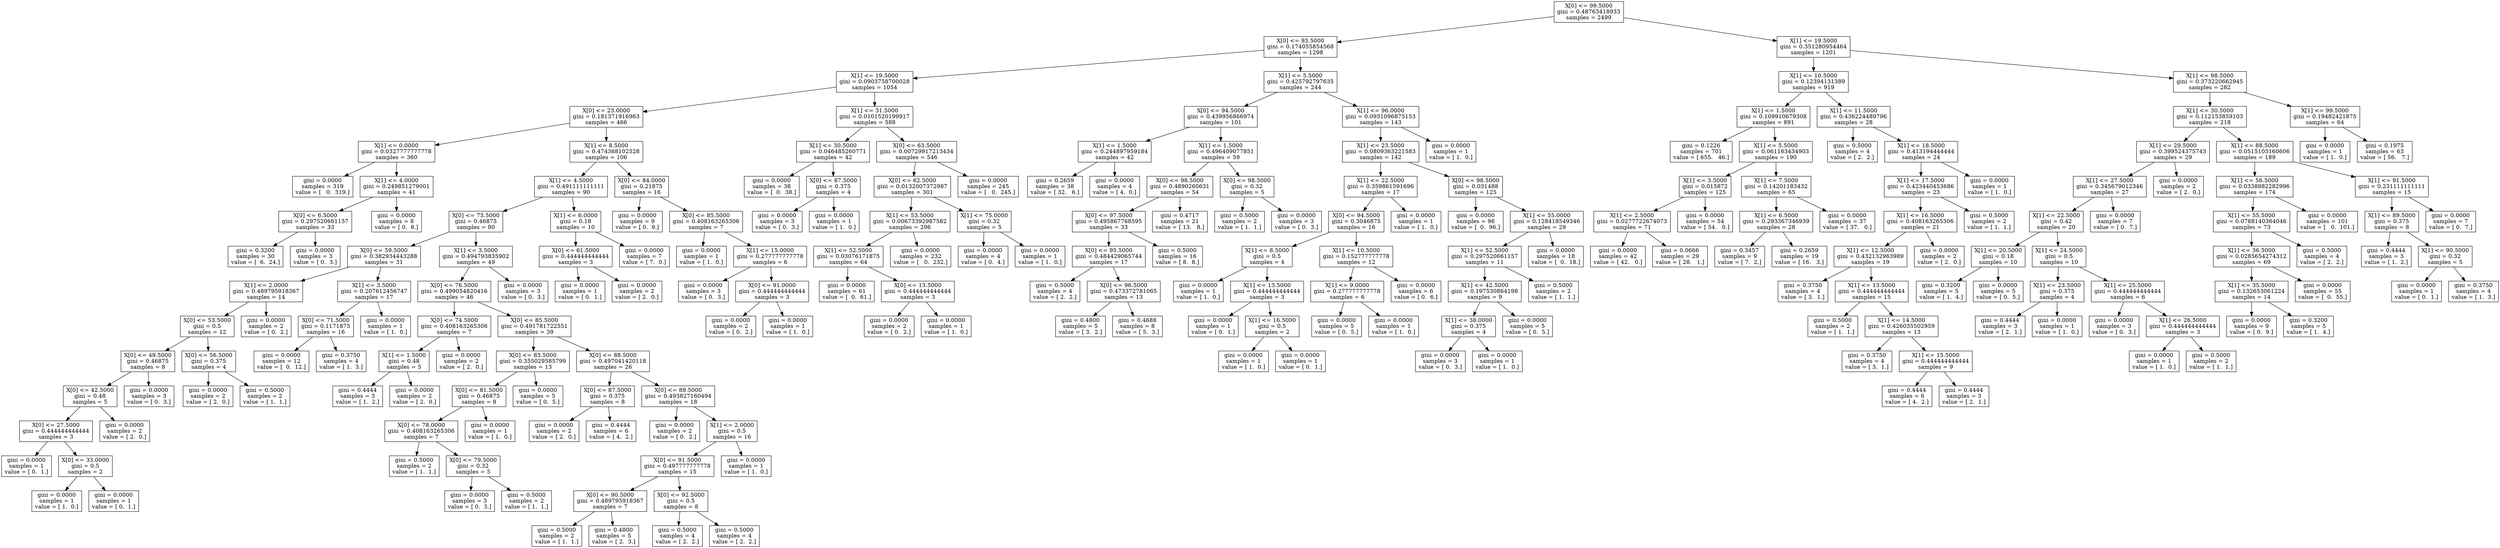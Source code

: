 digraph Tree {
0 [label="X[0] <= 99.5000\ngini = 0.48763418933\nsamples = 2499", shape="box"] ;
1 [label="X[0] <= 93.5000\ngini = 0.174055854568\nsamples = 1298", shape="box"] ;
0 -> 1 ;
2 [label="X[1] <= 19.5000\ngini = 0.0903758700028\nsamples = 1054", shape="box"] ;
1 -> 2 ;
3 [label="X[0] <= 23.0000\ngini = 0.181371916963\nsamples = 466", shape="box"] ;
2 -> 3 ;
4 [label="X[1] <= 0.0000\ngini = 0.0327777777778\nsamples = 360", shape="box"] ;
3 -> 4 ;
5 [label="gini = 0.0000\nsamples = 319\nvalue = [   0.  319.]", shape="box"] ;
4 -> 5 ;
6 [label="X[1] <= 4.0000\ngini = 0.249851279001\nsamples = 41", shape="box"] ;
4 -> 6 ;
7 [label="X[0] <= 6.5000\ngini = 0.297520661157\nsamples = 33", shape="box"] ;
6 -> 7 ;
8 [label="gini = 0.3200\nsamples = 30\nvalue = [  6.  24.]", shape="box"] ;
7 -> 8 ;
9 [label="gini = 0.0000\nsamples = 3\nvalue = [ 0.  3.]", shape="box"] ;
7 -> 9 ;
10 [label="gini = 0.0000\nsamples = 8\nvalue = [ 0.  8.]", shape="box"] ;
6 -> 10 ;
11 [label="X[1] <= 8.5000\ngini = 0.474368102528\nsamples = 106", shape="box"] ;
3 -> 11 ;
12 [label="X[1] <= 4.5000\ngini = 0.491111111111\nsamples = 90", shape="box"] ;
11 -> 12 ;
13 [label="X[0] <= 73.5000\ngini = 0.46875\nsamples = 80", shape="box"] ;
12 -> 13 ;
14 [label="X[0] <= 59.5000\ngini = 0.382934443288\nsamples = 31", shape="box"] ;
13 -> 14 ;
15 [label="X[1] <= 2.0000\ngini = 0.489795918367\nsamples = 14", shape="box"] ;
14 -> 15 ;
16 [label="X[0] <= 53.5000\ngini = 0.5\nsamples = 12", shape="box"] ;
15 -> 16 ;
17 [label="X[0] <= 49.5000\ngini = 0.46875\nsamples = 8", shape="box"] ;
16 -> 17 ;
18 [label="X[0] <= 42.5000\ngini = 0.48\nsamples = 5", shape="box"] ;
17 -> 18 ;
19 [label="X[0] <= 27.5000\ngini = 0.444444444444\nsamples = 3", shape="box"] ;
18 -> 19 ;
20 [label="gini = 0.0000\nsamples = 1\nvalue = [ 0.  1.]", shape="box"] ;
19 -> 20 ;
21 [label="X[0] <= 33.0000\ngini = 0.5\nsamples = 2", shape="box"] ;
19 -> 21 ;
22 [label="gini = 0.0000\nsamples = 1\nvalue = [ 1.  0.]", shape="box"] ;
21 -> 22 ;
23 [label="gini = 0.0000\nsamples = 1\nvalue = [ 0.  1.]", shape="box"] ;
21 -> 23 ;
24 [label="gini = 0.0000\nsamples = 2\nvalue = [ 2.  0.]", shape="box"] ;
18 -> 24 ;
25 [label="gini = 0.0000\nsamples = 3\nvalue = [ 0.  3.]", shape="box"] ;
17 -> 25 ;
26 [label="X[0] <= 56.5000\ngini = 0.375\nsamples = 4", shape="box"] ;
16 -> 26 ;
27 [label="gini = 0.0000\nsamples = 2\nvalue = [ 2.  0.]", shape="box"] ;
26 -> 27 ;
28 [label="gini = 0.5000\nsamples = 2\nvalue = [ 1.  1.]", shape="box"] ;
26 -> 28 ;
29 [label="gini = 0.0000\nsamples = 2\nvalue = [ 0.  2.]", shape="box"] ;
15 -> 29 ;
30 [label="X[1] <= 3.5000\ngini = 0.207612456747\nsamples = 17", shape="box"] ;
14 -> 30 ;
31 [label="X[0] <= 71.5000\ngini = 0.1171875\nsamples = 16", shape="box"] ;
30 -> 31 ;
32 [label="gini = 0.0000\nsamples = 12\nvalue = [  0.  12.]", shape="box"] ;
31 -> 32 ;
33 [label="gini = 0.3750\nsamples = 4\nvalue = [ 1.  3.]", shape="box"] ;
31 -> 33 ;
34 [label="gini = 0.0000\nsamples = 1\nvalue = [ 1.  0.]", shape="box"] ;
30 -> 34 ;
35 [label="X[1] <= 3.5000\ngini = 0.494793835902\nsamples = 49", shape="box"] ;
13 -> 35 ;
36 [label="X[0] <= 76.5000\ngini = 0.499054820416\nsamples = 46", shape="box"] ;
35 -> 36 ;
37 [label="X[0] <= 74.5000\ngini = 0.408163265306\nsamples = 7", shape="box"] ;
36 -> 37 ;
38 [label="X[1] <= 1.5000\ngini = 0.48\nsamples = 5", shape="box"] ;
37 -> 38 ;
39 [label="gini = 0.4444\nsamples = 3\nvalue = [ 1.  2.]", shape="box"] ;
38 -> 39 ;
40 [label="gini = 0.0000\nsamples = 2\nvalue = [ 2.  0.]", shape="box"] ;
38 -> 40 ;
41 [label="gini = 0.0000\nsamples = 2\nvalue = [ 2.  0.]", shape="box"] ;
37 -> 41 ;
42 [label="X[0] <= 85.5000\ngini = 0.491781722551\nsamples = 39", shape="box"] ;
36 -> 42 ;
43 [label="X[0] <= 83.5000\ngini = 0.355029585799\nsamples = 13", shape="box"] ;
42 -> 43 ;
44 [label="X[0] <= 81.5000\ngini = 0.46875\nsamples = 8", shape="box"] ;
43 -> 44 ;
45 [label="X[0] <= 78.0000\ngini = 0.408163265306\nsamples = 7", shape="box"] ;
44 -> 45 ;
46 [label="gini = 0.5000\nsamples = 2\nvalue = [ 1.  1.]", shape="box"] ;
45 -> 46 ;
47 [label="X[0] <= 79.5000\ngini = 0.32\nsamples = 5", shape="box"] ;
45 -> 47 ;
48 [label="gini = 0.0000\nsamples = 3\nvalue = [ 0.  3.]", shape="box"] ;
47 -> 48 ;
49 [label="gini = 0.5000\nsamples = 2\nvalue = [ 1.  1.]", shape="box"] ;
47 -> 49 ;
50 [label="gini = 0.0000\nsamples = 1\nvalue = [ 1.  0.]", shape="box"] ;
44 -> 50 ;
51 [label="gini = 0.0000\nsamples = 5\nvalue = [ 0.  5.]", shape="box"] ;
43 -> 51 ;
52 [label="X[0] <= 88.5000\ngini = 0.497041420118\nsamples = 26", shape="box"] ;
42 -> 52 ;
53 [label="X[0] <= 87.5000\ngini = 0.375\nsamples = 8", shape="box"] ;
52 -> 53 ;
54 [label="gini = 0.0000\nsamples = 2\nvalue = [ 2.  0.]", shape="box"] ;
53 -> 54 ;
55 [label="gini = 0.4444\nsamples = 6\nvalue = [ 4.  2.]", shape="box"] ;
53 -> 55 ;
56 [label="X[0] <= 89.5000\ngini = 0.493827160494\nsamples = 18", shape="box"] ;
52 -> 56 ;
57 [label="gini = 0.0000\nsamples = 2\nvalue = [ 0.  2.]", shape="box"] ;
56 -> 57 ;
58 [label="X[1] <= 2.0000\ngini = 0.5\nsamples = 16", shape="box"] ;
56 -> 58 ;
59 [label="X[0] <= 91.5000\ngini = 0.497777777778\nsamples = 15", shape="box"] ;
58 -> 59 ;
60 [label="X[0] <= 90.5000\ngini = 0.489795918367\nsamples = 7", shape="box"] ;
59 -> 60 ;
61 [label="gini = 0.5000\nsamples = 2\nvalue = [ 1.  1.]", shape="box"] ;
60 -> 61 ;
62 [label="gini = 0.4800\nsamples = 5\nvalue = [ 2.  3.]", shape="box"] ;
60 -> 62 ;
63 [label="X[0] <= 92.5000\ngini = 0.5\nsamples = 8", shape="box"] ;
59 -> 63 ;
64 [label="gini = 0.5000\nsamples = 4\nvalue = [ 2.  2.]", shape="box"] ;
63 -> 64 ;
65 [label="gini = 0.5000\nsamples = 4\nvalue = [ 2.  2.]", shape="box"] ;
63 -> 65 ;
66 [label="gini = 0.0000\nsamples = 1\nvalue = [ 1.  0.]", shape="box"] ;
58 -> 66 ;
67 [label="gini = 0.0000\nsamples = 3\nvalue = [ 0.  3.]", shape="box"] ;
35 -> 67 ;
68 [label="X[1] <= 6.0000\ngini = 0.18\nsamples = 10", shape="box"] ;
12 -> 68 ;
69 [label="X[0] <= 61.5000\ngini = 0.444444444444\nsamples = 3", shape="box"] ;
68 -> 69 ;
70 [label="gini = 0.0000\nsamples = 1\nvalue = [ 0.  1.]", shape="box"] ;
69 -> 70 ;
71 [label="gini = 0.0000\nsamples = 2\nvalue = [ 2.  0.]", shape="box"] ;
69 -> 71 ;
72 [label="gini = 0.0000\nsamples = 7\nvalue = [ 7.  0.]", shape="box"] ;
68 -> 72 ;
73 [label="X[0] <= 84.0000\ngini = 0.21875\nsamples = 16", shape="box"] ;
11 -> 73 ;
74 [label="gini = 0.0000\nsamples = 9\nvalue = [ 0.  9.]", shape="box"] ;
73 -> 74 ;
75 [label="X[0] <= 85.5000\ngini = 0.408163265306\nsamples = 7", shape="box"] ;
73 -> 75 ;
76 [label="gini = 0.0000\nsamples = 1\nvalue = [ 1.  0.]", shape="box"] ;
75 -> 76 ;
77 [label="X[1] <= 15.0000\ngini = 0.277777777778\nsamples = 6", shape="box"] ;
75 -> 77 ;
78 [label="gini = 0.0000\nsamples = 3\nvalue = [ 0.  3.]", shape="box"] ;
77 -> 78 ;
79 [label="X[0] <= 91.0000\ngini = 0.444444444444\nsamples = 3", shape="box"] ;
77 -> 79 ;
80 [label="gini = 0.0000\nsamples = 2\nvalue = [ 0.  2.]", shape="box"] ;
79 -> 80 ;
81 [label="gini = 0.0000\nsamples = 1\nvalue = [ 1.  0.]", shape="box"] ;
79 -> 81 ;
82 [label="X[1] <= 31.5000\ngini = 0.0101520199917\nsamples = 588", shape="box"] ;
2 -> 82 ;
83 [label="X[1] <= 30.5000\ngini = 0.046485260771\nsamples = 42", shape="box"] ;
82 -> 83 ;
84 [label="gini = 0.0000\nsamples = 38\nvalue = [  0.  38.]", shape="box"] ;
83 -> 84 ;
85 [label="X[0] <= 87.5000\ngini = 0.375\nsamples = 4", shape="box"] ;
83 -> 85 ;
86 [label="gini = 0.0000\nsamples = 3\nvalue = [ 0.  3.]", shape="box"] ;
85 -> 86 ;
87 [label="gini = 0.0000\nsamples = 1\nvalue = [ 1.  0.]", shape="box"] ;
85 -> 87 ;
88 [label="X[0] <= 63.5000\ngini = 0.00729917213434\nsamples = 546", shape="box"] ;
82 -> 88 ;
89 [label="X[0] <= 62.5000\ngini = 0.0132007372987\nsamples = 301", shape="box"] ;
88 -> 89 ;
90 [label="X[1] <= 53.5000\ngini = 0.00673392987582\nsamples = 296", shape="box"] ;
89 -> 90 ;
91 [label="X[1] <= 52.5000\ngini = 0.03076171875\nsamples = 64", shape="box"] ;
90 -> 91 ;
92 [label="gini = 0.0000\nsamples = 61\nvalue = [  0.  61.]", shape="box"] ;
91 -> 92 ;
93 [label="X[0] <= 13.5000\ngini = 0.444444444444\nsamples = 3", shape="box"] ;
91 -> 93 ;
94 [label="gini = 0.0000\nsamples = 2\nvalue = [ 0.  2.]", shape="box"] ;
93 -> 94 ;
95 [label="gini = 0.0000\nsamples = 1\nvalue = [ 1.  0.]", shape="box"] ;
93 -> 95 ;
96 [label="gini = 0.0000\nsamples = 232\nvalue = [   0.  232.]", shape="box"] ;
90 -> 96 ;
97 [label="X[1] <= 75.0000\ngini = 0.32\nsamples = 5", shape="box"] ;
89 -> 97 ;
98 [label="gini = 0.0000\nsamples = 4\nvalue = [ 0.  4.]", shape="box"] ;
97 -> 98 ;
99 [label="gini = 0.0000\nsamples = 1\nvalue = [ 1.  0.]", shape="box"] ;
97 -> 99 ;
100 [label="gini = 0.0000\nsamples = 245\nvalue = [   0.  245.]", shape="box"] ;
88 -> 100 ;
101 [label="X[1] <= 5.5000\ngini = 0.425792797635\nsamples = 244", shape="box"] ;
1 -> 101 ;
102 [label="X[0] <= 94.5000\ngini = 0.439956866974\nsamples = 101", shape="box"] ;
101 -> 102 ;
103 [label="X[1] <= 1.5000\ngini = 0.244897959184\nsamples = 42", shape="box"] ;
102 -> 103 ;
104 [label="gini = 0.2659\nsamples = 38\nvalue = [ 32.   6.]", shape="box"] ;
103 -> 104 ;
105 [label="gini = 0.0000\nsamples = 4\nvalue = [ 4.  0.]", shape="box"] ;
103 -> 105 ;
106 [label="X[1] <= 1.5000\ngini = 0.496409077851\nsamples = 59", shape="box"] ;
102 -> 106 ;
107 [label="X[0] <= 98.5000\ngini = 0.4890260631\nsamples = 54", shape="box"] ;
106 -> 107 ;
108 [label="X[0] <= 97.5000\ngini = 0.495867768595\nsamples = 33", shape="box"] ;
107 -> 108 ;
109 [label="X[0] <= 95.5000\ngini = 0.484429065744\nsamples = 17", shape="box"] ;
108 -> 109 ;
110 [label="gini = 0.5000\nsamples = 4\nvalue = [ 2.  2.]", shape="box"] ;
109 -> 110 ;
111 [label="X[0] <= 96.5000\ngini = 0.473372781065\nsamples = 13", shape="box"] ;
109 -> 111 ;
112 [label="gini = 0.4800\nsamples = 5\nvalue = [ 3.  2.]", shape="box"] ;
111 -> 112 ;
113 [label="gini = 0.4688\nsamples = 8\nvalue = [ 5.  3.]", shape="box"] ;
111 -> 113 ;
114 [label="gini = 0.5000\nsamples = 16\nvalue = [ 8.  8.]", shape="box"] ;
108 -> 114 ;
115 [label="gini = 0.4717\nsamples = 21\nvalue = [ 13.   8.]", shape="box"] ;
107 -> 115 ;
116 [label="X[0] <= 98.5000\ngini = 0.32\nsamples = 5", shape="box"] ;
106 -> 116 ;
117 [label="gini = 0.5000\nsamples = 2\nvalue = [ 1.  1.]", shape="box"] ;
116 -> 117 ;
118 [label="gini = 0.0000\nsamples = 3\nvalue = [ 0.  3.]", shape="box"] ;
116 -> 118 ;
119 [label="X[1] <= 96.0000\ngini = 0.0931096875153\nsamples = 143", shape="box"] ;
101 -> 119 ;
120 [label="X[1] <= 23.5000\ngini = 0.0809363221583\nsamples = 142", shape="box"] ;
119 -> 120 ;
121 [label="X[1] <= 22.5000\ngini = 0.359861591696\nsamples = 17", shape="box"] ;
120 -> 121 ;
122 [label="X[0] <= 94.5000\ngini = 0.3046875\nsamples = 16", shape="box"] ;
121 -> 122 ;
123 [label="X[1] <= 8.5000\ngini = 0.5\nsamples = 4", shape="box"] ;
122 -> 123 ;
124 [label="gini = 0.0000\nsamples = 1\nvalue = [ 1.  0.]", shape="box"] ;
123 -> 124 ;
125 [label="X[1] <= 13.5000\ngini = 0.444444444444\nsamples = 3", shape="box"] ;
123 -> 125 ;
126 [label="gini = 0.0000\nsamples = 1\nvalue = [ 0.  1.]", shape="box"] ;
125 -> 126 ;
127 [label="X[1] <= 16.5000\ngini = 0.5\nsamples = 2", shape="box"] ;
125 -> 127 ;
128 [label="gini = 0.0000\nsamples = 1\nvalue = [ 1.  0.]", shape="box"] ;
127 -> 128 ;
129 [label="gini = 0.0000\nsamples = 1\nvalue = [ 0.  1.]", shape="box"] ;
127 -> 129 ;
130 [label="X[1] <= 10.5000\ngini = 0.152777777778\nsamples = 12", shape="box"] ;
122 -> 130 ;
131 [label="X[1] <= 9.0000\ngini = 0.277777777778\nsamples = 6", shape="box"] ;
130 -> 131 ;
132 [label="gini = 0.0000\nsamples = 5\nvalue = [ 0.  5.]", shape="box"] ;
131 -> 132 ;
133 [label="gini = 0.0000\nsamples = 1\nvalue = [ 1.  0.]", shape="box"] ;
131 -> 133 ;
134 [label="gini = 0.0000\nsamples = 6\nvalue = [ 0.  6.]", shape="box"] ;
130 -> 134 ;
135 [label="gini = 0.0000\nsamples = 1\nvalue = [ 1.  0.]", shape="box"] ;
121 -> 135 ;
136 [label="X[0] <= 98.5000\ngini = 0.031488\nsamples = 125", shape="box"] ;
120 -> 136 ;
137 [label="gini = 0.0000\nsamples = 96\nvalue = [  0.  96.]", shape="box"] ;
136 -> 137 ;
138 [label="X[1] <= 55.0000\ngini = 0.128418549346\nsamples = 29", shape="box"] ;
136 -> 138 ;
139 [label="X[1] <= 52.5000\ngini = 0.297520661157\nsamples = 11", shape="box"] ;
138 -> 139 ;
140 [label="X[1] <= 42.5000\ngini = 0.197530864198\nsamples = 9", shape="box"] ;
139 -> 140 ;
141 [label="X[1] <= 38.0000\ngini = 0.375\nsamples = 4", shape="box"] ;
140 -> 141 ;
142 [label="gini = 0.0000\nsamples = 3\nvalue = [ 0.  3.]", shape="box"] ;
141 -> 142 ;
143 [label="gini = 0.0000\nsamples = 1\nvalue = [ 1.  0.]", shape="box"] ;
141 -> 143 ;
144 [label="gini = 0.0000\nsamples = 5\nvalue = [ 0.  5.]", shape="box"] ;
140 -> 144 ;
145 [label="gini = 0.5000\nsamples = 2\nvalue = [ 1.  1.]", shape="box"] ;
139 -> 145 ;
146 [label="gini = 0.0000\nsamples = 18\nvalue = [  0.  18.]", shape="box"] ;
138 -> 146 ;
147 [label="gini = 0.0000\nsamples = 1\nvalue = [ 1.  0.]", shape="box"] ;
119 -> 147 ;
148 [label="X[1] <= 19.5000\ngini = 0.351280954464\nsamples = 1201", shape="box"] ;
0 -> 148 ;
149 [label="X[1] <= 10.5000\ngini = 0.12394131389\nsamples = 919", shape="box"] ;
148 -> 149 ;
150 [label="X[1] <= 1.5000\ngini = 0.109910679308\nsamples = 891", shape="box"] ;
149 -> 150 ;
151 [label="gini = 0.1226\nsamples = 701\nvalue = [ 655.   46.]", shape="box"] ;
150 -> 151 ;
152 [label="X[1] <= 5.5000\ngini = 0.061163434903\nsamples = 190", shape="box"] ;
150 -> 152 ;
153 [label="X[1] <= 3.5000\ngini = 0.015872\nsamples = 125", shape="box"] ;
152 -> 153 ;
154 [label="X[1] <= 2.5000\ngini = 0.0277722674073\nsamples = 71", shape="box"] ;
153 -> 154 ;
155 [label="gini = 0.0000\nsamples = 42\nvalue = [ 42.   0.]", shape="box"] ;
154 -> 155 ;
156 [label="gini = 0.0666\nsamples = 29\nvalue = [ 28.   1.]", shape="box"] ;
154 -> 156 ;
157 [label="gini = 0.0000\nsamples = 54\nvalue = [ 54.   0.]", shape="box"] ;
153 -> 157 ;
158 [label="X[1] <= 7.5000\ngini = 0.14201183432\nsamples = 65", shape="box"] ;
152 -> 158 ;
159 [label="X[1] <= 6.5000\ngini = 0.293367346939\nsamples = 28", shape="box"] ;
158 -> 159 ;
160 [label="gini = 0.3457\nsamples = 9\nvalue = [ 7.  2.]", shape="box"] ;
159 -> 160 ;
161 [label="gini = 0.2659\nsamples = 19\nvalue = [ 16.   3.]", shape="box"] ;
159 -> 161 ;
162 [label="gini = 0.0000\nsamples = 37\nvalue = [ 37.   0.]", shape="box"] ;
158 -> 162 ;
163 [label="X[1] <= 11.5000\ngini = 0.436224489796\nsamples = 28", shape="box"] ;
149 -> 163 ;
164 [label="gini = 0.5000\nsamples = 4\nvalue = [ 2.  2.]", shape="box"] ;
163 -> 164 ;
165 [label="X[1] <= 18.5000\ngini = 0.413194444444\nsamples = 24", shape="box"] ;
163 -> 165 ;
166 [label="X[1] <= 17.5000\ngini = 0.423440453686\nsamples = 23", shape="box"] ;
165 -> 166 ;
167 [label="X[1] <= 16.5000\ngini = 0.408163265306\nsamples = 21", shape="box"] ;
166 -> 167 ;
168 [label="X[1] <= 12.5000\ngini = 0.432132963989\nsamples = 19", shape="box"] ;
167 -> 168 ;
169 [label="gini = 0.3750\nsamples = 4\nvalue = [ 3.  1.]", shape="box"] ;
168 -> 169 ;
170 [label="X[1] <= 13.5000\ngini = 0.444444444444\nsamples = 15", shape="box"] ;
168 -> 170 ;
171 [label="gini = 0.5000\nsamples = 2\nvalue = [ 1.  1.]", shape="box"] ;
170 -> 171 ;
172 [label="X[1] <= 14.5000\ngini = 0.426035502959\nsamples = 13", shape="box"] ;
170 -> 172 ;
173 [label="gini = 0.3750\nsamples = 4\nvalue = [ 3.  1.]", shape="box"] ;
172 -> 173 ;
174 [label="X[1] <= 15.5000\ngini = 0.444444444444\nsamples = 9", shape="box"] ;
172 -> 174 ;
175 [label="gini = 0.4444\nsamples = 6\nvalue = [ 4.  2.]", shape="box"] ;
174 -> 175 ;
176 [label="gini = 0.4444\nsamples = 3\nvalue = [ 2.  1.]", shape="box"] ;
174 -> 176 ;
177 [label="gini = 0.0000\nsamples = 2\nvalue = [ 2.  0.]", shape="box"] ;
167 -> 177 ;
178 [label="gini = 0.5000\nsamples = 2\nvalue = [ 1.  1.]", shape="box"] ;
166 -> 178 ;
179 [label="gini = 0.0000\nsamples = 1\nvalue = [ 1.  0.]", shape="box"] ;
165 -> 179 ;
180 [label="X[1] <= 98.5000\ngini = 0.373220662945\nsamples = 282", shape="box"] ;
148 -> 180 ;
181 [label="X[1] <= 30.5000\ngini = 0.112153859103\nsamples = 218", shape="box"] ;
180 -> 181 ;
182 [label="X[1] <= 29.5000\ngini = 0.399524375743\nsamples = 29", shape="box"] ;
181 -> 182 ;
183 [label="X[1] <= 27.5000\ngini = 0.345679012346\nsamples = 27", shape="box"] ;
182 -> 183 ;
184 [label="X[1] <= 22.5000\ngini = 0.42\nsamples = 20", shape="box"] ;
183 -> 184 ;
185 [label="X[1] <= 20.5000\ngini = 0.18\nsamples = 10", shape="box"] ;
184 -> 185 ;
186 [label="gini = 0.3200\nsamples = 5\nvalue = [ 1.  4.]", shape="box"] ;
185 -> 186 ;
187 [label="gini = 0.0000\nsamples = 5\nvalue = [ 0.  5.]", shape="box"] ;
185 -> 187 ;
188 [label="X[1] <= 24.5000\ngini = 0.5\nsamples = 10", shape="box"] ;
184 -> 188 ;
189 [label="X[1] <= 23.5000\ngini = 0.375\nsamples = 4", shape="box"] ;
188 -> 189 ;
190 [label="gini = 0.4444\nsamples = 3\nvalue = [ 2.  1.]", shape="box"] ;
189 -> 190 ;
191 [label="gini = 0.0000\nsamples = 1\nvalue = [ 1.  0.]", shape="box"] ;
189 -> 191 ;
192 [label="X[1] <= 25.5000\ngini = 0.444444444444\nsamples = 6", shape="box"] ;
188 -> 192 ;
193 [label="gini = 0.0000\nsamples = 3\nvalue = [ 0.  3.]", shape="box"] ;
192 -> 193 ;
194 [label="X[1] <= 26.5000\ngini = 0.444444444444\nsamples = 3", shape="box"] ;
192 -> 194 ;
195 [label="gini = 0.0000\nsamples = 1\nvalue = [ 1.  0.]", shape="box"] ;
194 -> 195 ;
196 [label="gini = 0.5000\nsamples = 2\nvalue = [ 1.  1.]", shape="box"] ;
194 -> 196 ;
197 [label="gini = 0.0000\nsamples = 7\nvalue = [ 0.  7.]", shape="box"] ;
183 -> 197 ;
198 [label="gini = 0.0000\nsamples = 2\nvalue = [ 2.  0.]", shape="box"] ;
182 -> 198 ;
199 [label="X[1] <= 88.5000\ngini = 0.0515103160606\nsamples = 189", shape="box"] ;
181 -> 199 ;
200 [label="X[1] <= 56.5000\ngini = 0.0338882282996\nsamples = 174", shape="box"] ;
199 -> 200 ;
201 [label="X[1] <= 55.5000\ngini = 0.0788140364046\nsamples = 73", shape="box"] ;
200 -> 201 ;
202 [label="X[1] <= 36.5000\ngini = 0.0285654274312\nsamples = 69", shape="box"] ;
201 -> 202 ;
203 [label="X[1] <= 35.5000\ngini = 0.132653061224\nsamples = 14", shape="box"] ;
202 -> 203 ;
204 [label="gini = 0.0000\nsamples = 9\nvalue = [ 0.  9.]", shape="box"] ;
203 -> 204 ;
205 [label="gini = 0.3200\nsamples = 5\nvalue = [ 1.  4.]", shape="box"] ;
203 -> 205 ;
206 [label="gini = 0.0000\nsamples = 55\nvalue = [  0.  55.]", shape="box"] ;
202 -> 206 ;
207 [label="gini = 0.5000\nsamples = 4\nvalue = [ 2.  2.]", shape="box"] ;
201 -> 207 ;
208 [label="gini = 0.0000\nsamples = 101\nvalue = [   0.  101.]", shape="box"] ;
200 -> 208 ;
209 [label="X[1] <= 91.5000\ngini = 0.231111111111\nsamples = 15", shape="box"] ;
199 -> 209 ;
210 [label="X[1] <= 89.5000\ngini = 0.375\nsamples = 8", shape="box"] ;
209 -> 210 ;
211 [label="gini = 0.4444\nsamples = 3\nvalue = [ 1.  2.]", shape="box"] ;
210 -> 211 ;
212 [label="X[1] <= 90.5000\ngini = 0.32\nsamples = 5", shape="box"] ;
210 -> 212 ;
213 [label="gini = 0.0000\nsamples = 1\nvalue = [ 0.  1.]", shape="box"] ;
212 -> 213 ;
214 [label="gini = 0.3750\nsamples = 4\nvalue = [ 1.  3.]", shape="box"] ;
212 -> 214 ;
215 [label="gini = 0.0000\nsamples = 7\nvalue = [ 0.  7.]", shape="box"] ;
209 -> 215 ;
216 [label="X[1] <= 99.5000\ngini = 0.19482421875\nsamples = 64", shape="box"] ;
180 -> 216 ;
217 [label="gini = 0.0000\nsamples = 1\nvalue = [ 1.  0.]", shape="box"] ;
216 -> 217 ;
218 [label="gini = 0.1975\nsamples = 63\nvalue = [ 56.   7.]", shape="box"] ;
216 -> 218 ;
}